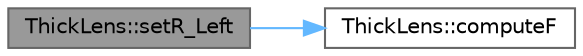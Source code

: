 digraph "ThickLens::setR_Left"
{
 // LATEX_PDF_SIZE
  bgcolor="transparent";
  edge [fontname=Helvetica,fontsize=10,labelfontname=Helvetica,labelfontsize=10];
  node [fontname=Helvetica,fontsize=10,shape=box,height=0.2,width=0.4];
  rankdir="LR";
  Node1 [id="Node000001",label="ThickLens::setR_Left",height=0.2,width=0.4,color="gray40", fillcolor="grey60", style="filled", fontcolor="black",tooltip="Sets the left radius of curvature and updates focal length."];
  Node1 -> Node2 [id="edge1_Node000001_Node000002",color="steelblue1",style="solid",tooltip=" "];
  Node2 [id="Node000002",label="ThickLens::computeF",height=0.2,width=0.4,color="grey40", fillcolor="white", style="filled",URL="$classThickLens.html#a16b8550b9e42085bb024d779386f647a",tooltip="Computes the focal length of a thick lens using the lensmaker's equation."];
}
